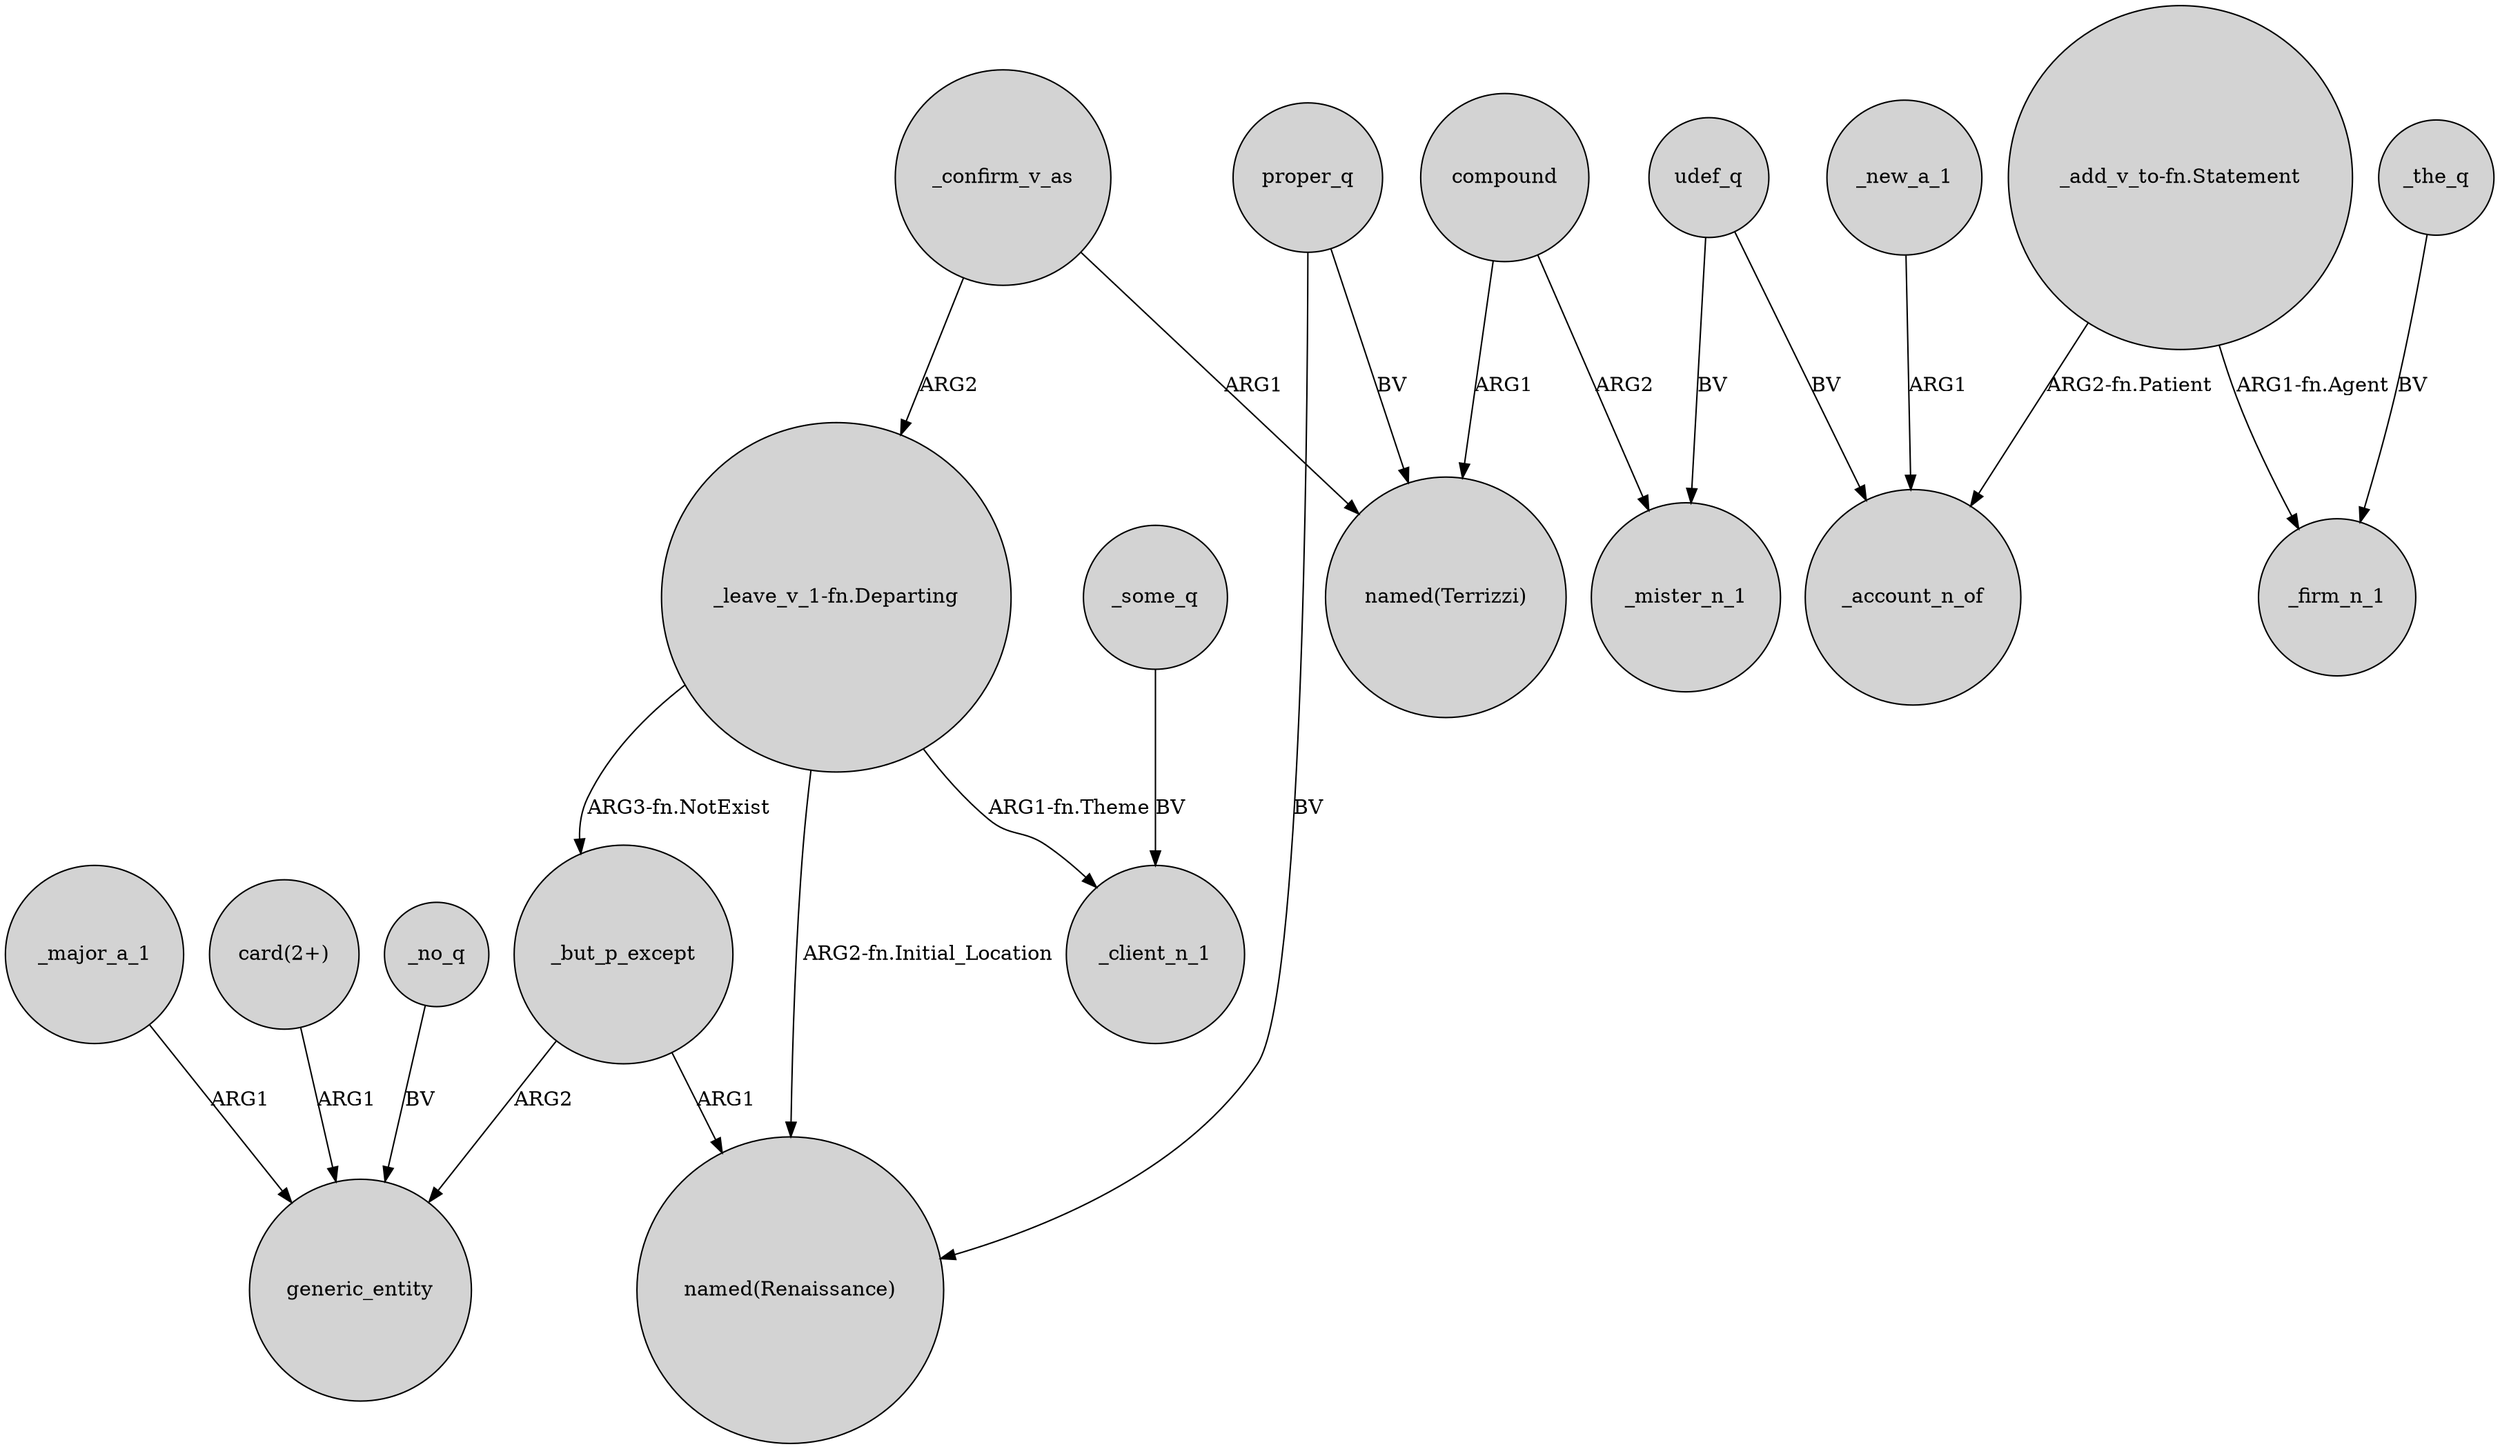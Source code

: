 digraph {
	node [shape=circle style=filled]
	_major_a_1 -> generic_entity [label=ARG1]
	compound -> "named(Terrizzi)" [label=ARG1]
	compound -> _mister_n_1 [label=ARG2]
	udef_q -> _mister_n_1 [label=BV]
	_confirm_v_as -> "named(Terrizzi)" [label=ARG1]
	_no_q -> generic_entity [label=BV]
	_but_p_except -> generic_entity [label=ARG2]
	"_add_v_to-fn.Statement" -> _firm_n_1 [label="ARG1-fn.Agent"]
	_some_q -> _client_n_1 [label=BV]
	"_leave_v_1-fn.Departing" -> _client_n_1 [label="ARG1-fn.Theme"]
	proper_q -> "named(Renaissance)" [label=BV]
	"_leave_v_1-fn.Departing" -> "named(Renaissance)" [label="ARG2-fn.Initial_Location"]
	_but_p_except -> "named(Renaissance)" [label=ARG1]
	_new_a_1 -> _account_n_of [label=ARG1]
	_confirm_v_as -> "_leave_v_1-fn.Departing" [label=ARG2]
	"_leave_v_1-fn.Departing" -> _but_p_except [label="ARG3-fn.NotExist"]
	udef_q -> _account_n_of [label=BV]
	"card(2+)" -> generic_entity [label=ARG1]
	_the_q -> _firm_n_1 [label=BV]
	"_add_v_to-fn.Statement" -> _account_n_of [label="ARG2-fn.Patient"]
	proper_q -> "named(Terrizzi)" [label=BV]
}
